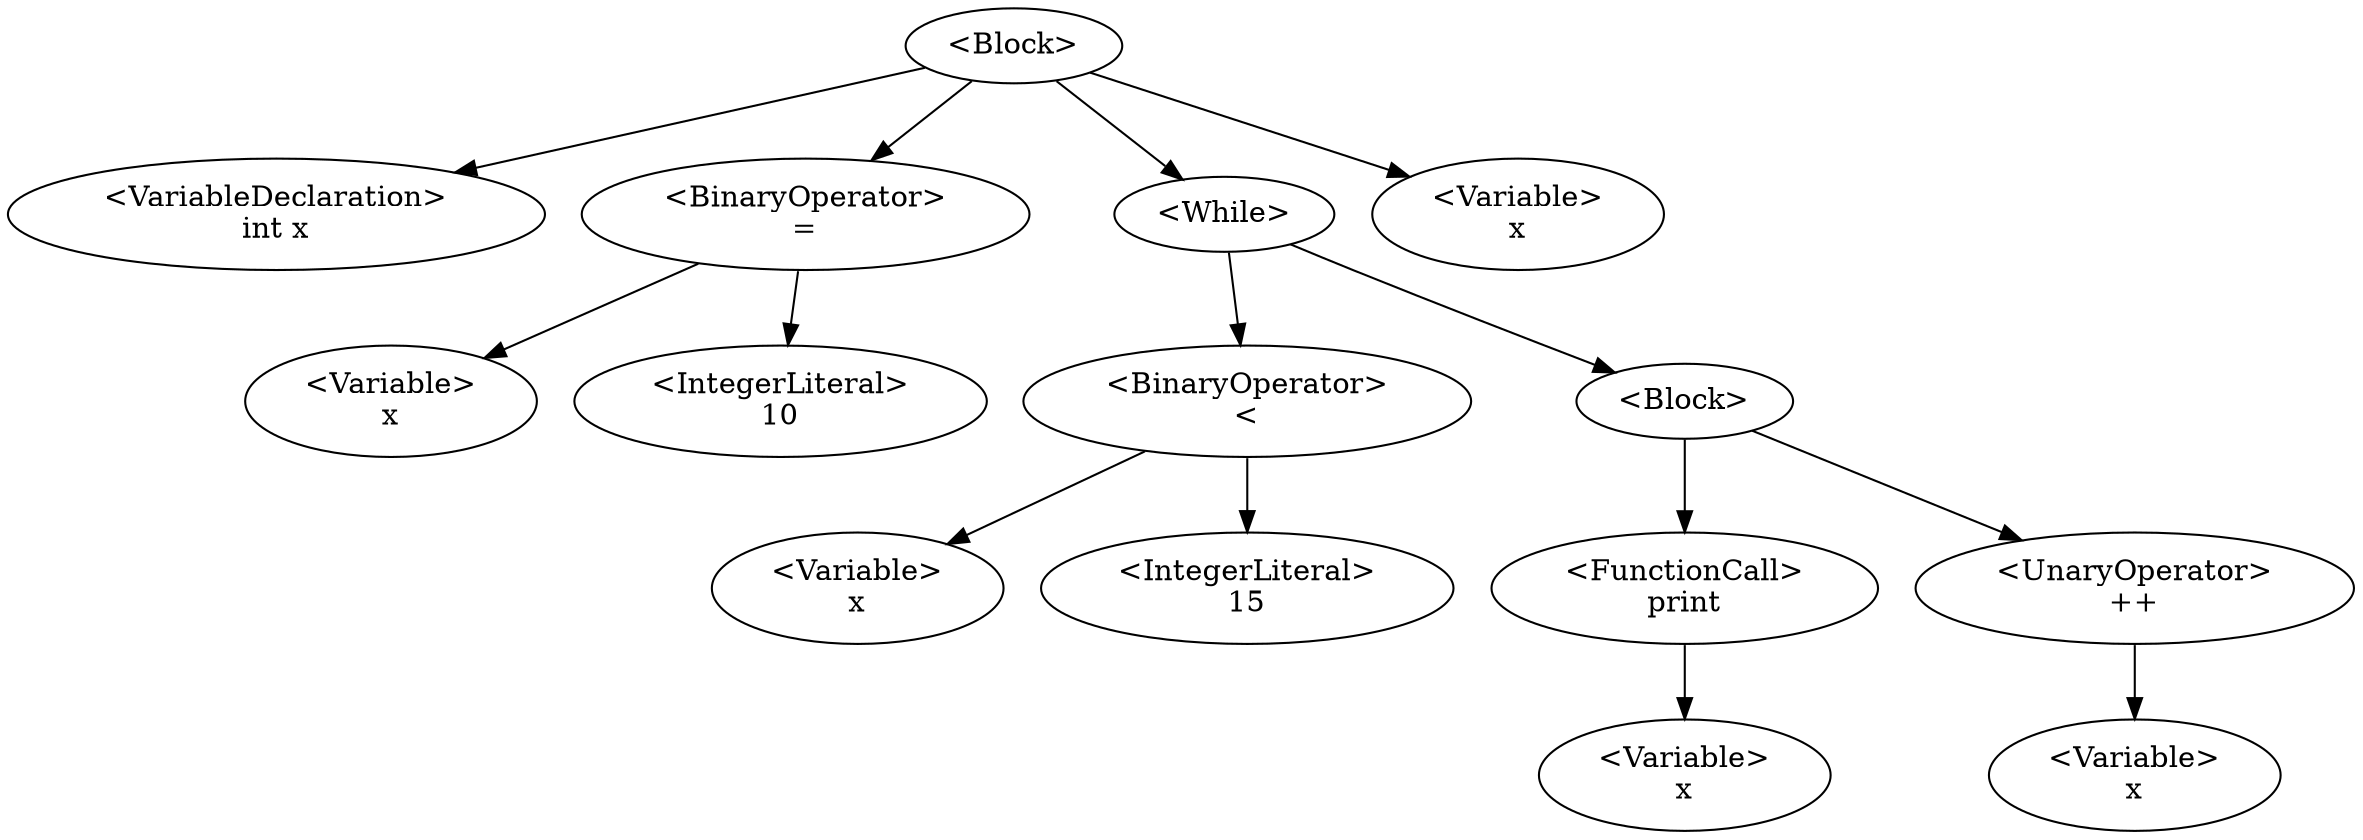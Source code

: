 digraph G {
0 [label="<Block>"];0->1;0->3;0->5;0->15;
1 [label="<VariableDeclaration>\nint x"];
3 [label="<BinaryOperator>\n="];3->2;3->4;
2 [label="<Variable>\nx"];
4 [label="<IntegerLiteral>\n10"];
5 [label="<While>"];5->7;5->9;
7 [label="<BinaryOperator>\n<"];7->6;7->8;
6 [label="<Variable>\nx"];
8 [label="<IntegerLiteral>\n15"];
9 [label="<Block>"];9->11;9->13;
11 [label="<FunctionCall>\nprint"];11->12;
12 [label="<Variable>\nx"];
13 [label="<UnaryOperator>\n++"];13->14;
14 [label="<Variable>\nx"];
15 [label="<Variable>\nx"];
}